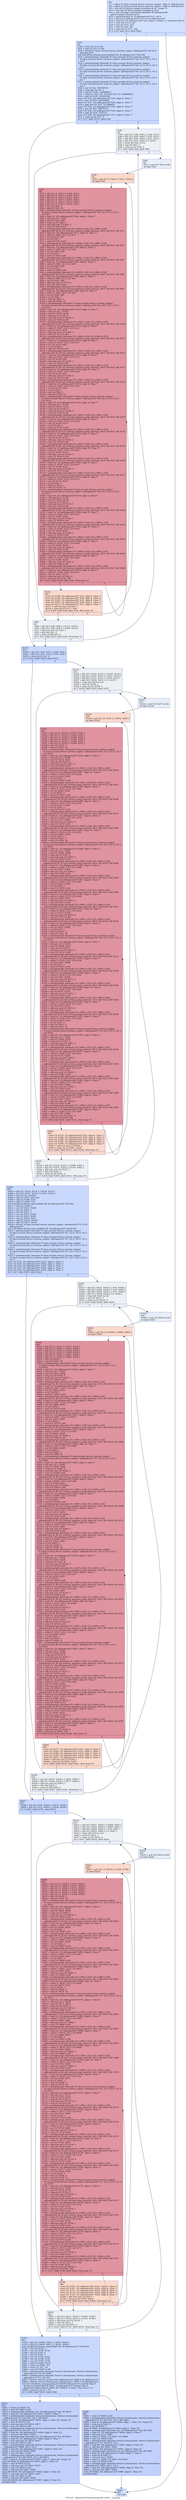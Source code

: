 digraph "CFG for '_Z6hybridP10chromosomeS0_iiPiS1_' function" {
	label="CFG for '_Z6hybridP10chromosomeS0_iiPiS1_' function";

	Node0x5619cc0 [shape=record,color="#3d50c3ff", style=filled, fillcolor="#9abbff70",label="{%6:\l  %7 = alloca %\"class.rocrand_device::xorwow_engine\", align 8, addrspace(5)\l  %8 = alloca %\"class.rocrand_device::xorwow_engine\", align 8, addrspace(5)\l  %9 = tail call i32 @llvm.amdgcn.workitem.id.x(), !range !4\l  %10 = tail call i32 @llvm.amdgcn.workgroup.id.x()\l  %11 = tail call align 4 dereferenceable(64) i8 addrspace(4)*\l... @llvm.amdgcn.dispatch.ptr()\l  %12 = getelementptr i8, i8 addrspace(4)* %11, i64 4\l  %13 = bitcast i8 addrspace(4)* %12 to i16 addrspace(4)*\l  %14 = load i16, i16 addrspace(4)* %13, align 4, !range !5, !invariant.load !6\l  %15 = zext i16 %14 to i32\l  %16 = mul i32 %10, %15\l  %17 = add i32 %16, %9\l  %18 = icmp slt i32 %17, 100\l  br i1 %18, label %19, label %863\l|{<s0>T|<s1>F}}"];
	Node0x5619cc0:s0 -> Node0x561b650;
	Node0x5619cc0:s1 -> Node0x561b6e0;
	Node0x561b650 [shape=record,color="#3d50c3ff", style=filled, fillcolor="#85a8fc70",label="{%19:\l19:                                               \l  %20 = sext i32 %2 to i64\l  %21 = sext i32 %17 to i64\l  %22 = bitcast %\"class.rocrand_device::xorwow_engine\" addrspace(5)* %8 to i8\l... addrspace(5)*\l  call void @llvm.lifetime.start.p5i8(i64 48, i8 addrspace(5)* %22) #4\l  %23 = getelementptr inbounds %\"class.rocrand_device::xorwow_engine\",\l... %\"class.rocrand_device::xorwow_engine\" addrspace(5)* %8, i32 0, i32 0, i32 5,\l... i32 0\l  %24 = getelementptr inbounds %\"class.rocrand_device::xorwow_engine\",\l... %\"class.rocrand_device::xorwow_engine\" addrspace(5)* %8, i32 0, i32 0, i32 5,\l... i32 1\l  %25 = getelementptr inbounds %\"class.rocrand_device::xorwow_engine\",\l... %\"class.rocrand_device::xorwow_engine\" addrspace(5)* %8, i32 0, i32 0, i32 5,\l... i32 2\l  %26 = getelementptr inbounds %\"class.rocrand_device::xorwow_engine\",\l... %\"class.rocrand_device::xorwow_engine\" addrspace(5)* %8, i32 0, i32 0, i32 5,\l... i32 3\l  %27 = getelementptr inbounds %\"class.rocrand_device::xorwow_engine\",\l... %\"class.rocrand_device::xorwow_engine\" addrspace(5)* %8, i32 0, i32 0, i32 5,\l... i32 4\l  %28 = xor i32 %2, 746559103\l  %29 = icmp sgt i32 %2, -1\l  %30 = mul i32 %28, 1228688033\l  %31 = select i1 %29, i32 -1973591729, i32 -100066652\l  %32 = add i32 %30, 123456789\l  store i32 %32, i32 addrspace(5)* %23, align 8, !tbaa !7\l  %33 = xor i32 %30, 362436069\l  store i32 %33, i32 addrspace(5)* %24, align 4, !tbaa !7\l  %34 = add nsw i32 %31, 521288629\l  store i32 %34, i32 addrspace(5)* %25, align 8, !tbaa !7\l  %35 = xor i32 %31, 88675123\l  store i32 %35, i32 addrspace(5)* %26, align 4, !tbaa !7\l  %36 = add i32 %30, 5783321\l  store i32 %36, i32 addrspace(5)* %27, align 8, !tbaa !7\l  %37 = icmp eq i32 %17, 0\l  br i1 %37, label %219, label %38\l|{<s0>T|<s1>F}}"];
	Node0x561b650:s0 -> Node0x5620c00;
	Node0x561b650:s1 -> Node0x5620c90;
	Node0x5620c90 [shape=record,color="#3d50c3ff", style=filled, fillcolor="#d6dce470",label="{%38:\l38:                                               \l  %39 = phi i32 [ %49, %48 ], [ %36, %19 ]\l  %40 = phi i32 [ %50, %48 ], [ %32, %19 ]\l  %41 = phi i64 [ %52, %48 ], [ %21, %19 ]\l  %42 = phi i32 [ %51, %48 ], [ 0, %19 ]\l  %43 = trunc i64 %41 to i32\l  %44 = and i32 %43, 3\l  %45 = icmp eq i32 %44, 0\l  br i1 %45, label %48, label %46\l|{<s0>T|<s1>F}}"];
	Node0x5620c90:s0 -> Node0x5620dd0;
	Node0x5620c90:s1 -> Node0x5621400;
	Node0x5621400 [shape=record,color="#3d50c3ff", style=filled, fillcolor="#cbd8ee70",label="{%46:\l46:                                               \l  %47 = zext i32 %42 to i64\l  br label %54\l}"];
	Node0x5621400 -> Node0x56215b0;
	Node0x5620dd0 [shape=record,color="#3d50c3ff", style=filled, fillcolor="#d6dce470",label="{%48:\l48:                                               \l  %49 = phi i32 [ %39, %38 ], [ %213, %216 ]\l  %50 = phi i32 [ %40, %38 ], [ %189, %216 ]\l  %51 = add nuw nsw i32 %42, 1\l  %52 = lshr i64 %41, 2\l  %53 = icmp ult i64 %41, 4\l  br i1 %53, label %219, label %38, !llvm.loop !11\l|{<s0>T|<s1>F}}"];
	Node0x5620dd0:s0 -> Node0x5620c00;
	Node0x5620dd0:s1 -> Node0x5620c90;
	Node0x56215b0 [shape=record,color="#3d50c3ff", style=filled, fillcolor="#f7a88970",label="{%54:\l54:                                               \l  %55 = phi i32 [ 0, %46 ], [ %217, %216 ]\l  br label %56\l}"];
	Node0x56215b0 -> Node0x5621c20;
	Node0x5621c20 [shape=record,color="#b70d28ff", style=filled, fillcolor="#b70d2870",label="{%56:\l56:                                               \l  %57 = phi i32 [ 0, %54 ], [ %189, %56 ]\l  %58 = phi i32 [ 0, %54 ], [ %195, %56 ]\l  %59 = phi i32 [ 0, %54 ], [ %201, %56 ]\l  %60 = phi i32 [ 0, %54 ], [ %207, %56 ]\l  %61 = phi i32 [ 0, %54 ], [ %213, %56 ]\l  %62 = phi i32 [ 0, %54 ], [ %214, %56 ]\l  %63 = lshr i32 %62, 5\l  %64 = and i32 %62, 28\l  %65 = getelementptr inbounds %\"class.rocrand_device::xorwow_engine\",\l... %\"class.rocrand_device::xorwow_engine\" addrspace(5)* %8, i32 0, i32 0, i32 5,\l... i32 %63\l  %66 = load i32, i32 addrspace(5)* %65, align 4, !tbaa !7\l  %67 = shl nuw i32 1, %64\l  %68 = and i32 %67, %66\l  %69 = icmp eq i32 %68, 0\l  %70 = mul nuw nsw i32 %62, 5\l  %71 = zext i32 %70 to i64\l  %72 = getelementptr inbounds [32 x [800 x i32]], [32 x [800 x i32]]\l... addrspace(4)* @_ZL31d_xorwow_sequence_jump_matrices, i64 0, i64 %47, i64 %71\l  %73 = load i32, i32 addrspace(4)* %72, align 16, !tbaa !7\l  %74 = select i1 %69, i32 0, i32 %73\l  %75 = xor i32 %74, %57\l  %76 = or i32 %70, 1\l  %77 = zext i32 %76 to i64\l  %78 = getelementptr inbounds [32 x [800 x i32]], [32 x [800 x i32]]\l... addrspace(4)* @_ZL31d_xorwow_sequence_jump_matrices, i64 0, i64 %47, i64 %77\l  %79 = load i32, i32 addrspace(4)* %78, align 4, !tbaa !7\l  %80 = select i1 %69, i32 0, i32 %79\l  %81 = xor i32 %80, %58\l  %82 = or i32 %70, 2\l  %83 = zext i32 %82 to i64\l  %84 = getelementptr inbounds [32 x [800 x i32]], [32 x [800 x i32]]\l... addrspace(4)* @_ZL31d_xorwow_sequence_jump_matrices, i64 0, i64 %47, i64 %83\l  %85 = load i32, i32 addrspace(4)* %84, align 8, !tbaa !7\l  %86 = select i1 %69, i32 0, i32 %85\l  %87 = xor i32 %86, %59\l  %88 = or i32 %70, 3\l  %89 = zext i32 %88 to i64\l  %90 = getelementptr inbounds [32 x [800 x i32]], [32 x [800 x i32]]\l... addrspace(4)* @_ZL31d_xorwow_sequence_jump_matrices, i64 0, i64 %47, i64 %89\l  %91 = load i32, i32 addrspace(4)* %90, align 4, !tbaa !7\l  %92 = select i1 %69, i32 0, i32 %91\l  %93 = xor i32 %92, %60\l  %94 = add nuw nsw i32 %70, 4\l  %95 = zext i32 %94 to i64\l  %96 = getelementptr inbounds [32 x [800 x i32]], [32 x [800 x i32]]\l... addrspace(4)* @_ZL31d_xorwow_sequence_jump_matrices, i64 0, i64 %47, i64 %95\l  %97 = load i32, i32 addrspace(4)* %96, align 16, !tbaa !7\l  %98 = select i1 %69, i32 0, i32 %97\l  %99 = xor i32 %98, %61\l  %100 = or i32 %62, 1\l  %101 = lshr i32 %62, 5\l  %102 = and i32 %100, 29\l  %103 = getelementptr inbounds %\"class.rocrand_device::xorwow_engine\",\l... %\"class.rocrand_device::xorwow_engine\" addrspace(5)* %8, i32 0, i32 0, i32 5,\l... i32 %101\l  %104 = load i32, i32 addrspace(5)* %103, align 4, !tbaa !7\l  %105 = shl nuw i32 1, %102\l  %106 = and i32 %105, %104\l  %107 = icmp eq i32 %106, 0\l  %108 = mul nuw nsw i32 %100, 5\l  %109 = zext i32 %108 to i64\l  %110 = getelementptr inbounds [32 x [800 x i32]], [32 x [800 x i32]]\l... addrspace(4)* @_ZL31d_xorwow_sequence_jump_matrices, i64 0, i64 %47, i64 %109\l  %111 = load i32, i32 addrspace(4)* %110, align 4, !tbaa !7\l  %112 = select i1 %107, i32 0, i32 %111\l  %113 = xor i32 %112, %75\l  %114 = add nuw nsw i32 %108, 1\l  %115 = zext i32 %114 to i64\l  %116 = getelementptr inbounds [32 x [800 x i32]], [32 x [800 x i32]]\l... addrspace(4)* @_ZL31d_xorwow_sequence_jump_matrices, i64 0, i64 %47, i64 %115\l  %117 = load i32, i32 addrspace(4)* %116, align 8, !tbaa !7\l  %118 = select i1 %107, i32 0, i32 %117\l  %119 = xor i32 %118, %81\l  %120 = or i32 %108, 2\l  %121 = zext i32 %120 to i64\l  %122 = getelementptr inbounds [32 x [800 x i32]], [32 x [800 x i32]]\l... addrspace(4)* @_ZL31d_xorwow_sequence_jump_matrices, i64 0, i64 %47, i64 %121\l  %123 = load i32, i32 addrspace(4)* %122, align 4, !tbaa !7\l  %124 = select i1 %107, i32 0, i32 %123\l  %125 = xor i32 %124, %87\l  %126 = add nuw nsw i32 %108, 3\l  %127 = zext i32 %126 to i64\l  %128 = getelementptr inbounds [32 x [800 x i32]], [32 x [800 x i32]]\l... addrspace(4)* @_ZL31d_xorwow_sequence_jump_matrices, i64 0, i64 %47, i64 %127\l  %129 = load i32, i32 addrspace(4)* %128, align 16, !tbaa !7\l  %130 = select i1 %107, i32 0, i32 %129\l  %131 = xor i32 %130, %93\l  %132 = add nuw nsw i32 %108, 4\l  %133 = zext i32 %132 to i64\l  %134 = getelementptr inbounds [32 x [800 x i32]], [32 x [800 x i32]]\l... addrspace(4)* @_ZL31d_xorwow_sequence_jump_matrices, i64 0, i64 %47, i64 %133\l  %135 = load i32, i32 addrspace(4)* %134, align 4, !tbaa !7\l  %136 = select i1 %107, i32 0, i32 %135\l  %137 = xor i32 %136, %99\l  %138 = or i32 %62, 2\l  %139 = lshr i32 %62, 5\l  %140 = and i32 %138, 30\l  %141 = getelementptr inbounds %\"class.rocrand_device::xorwow_engine\",\l... %\"class.rocrand_device::xorwow_engine\" addrspace(5)* %8, i32 0, i32 0, i32 5,\l... i32 %139\l  %142 = load i32, i32 addrspace(5)* %141, align 4, !tbaa !7\l  %143 = shl nuw i32 1, %140\l  %144 = and i32 %143, %142\l  %145 = icmp eq i32 %144, 0\l  %146 = mul nuw nsw i32 %138, 5\l  %147 = zext i32 %146 to i64\l  %148 = getelementptr inbounds [32 x [800 x i32]], [32 x [800 x i32]]\l... addrspace(4)* @_ZL31d_xorwow_sequence_jump_matrices, i64 0, i64 %47, i64 %147\l  %149 = load i32, i32 addrspace(4)* %148, align 8, !tbaa !7\l  %150 = select i1 %145, i32 0, i32 %149\l  %151 = xor i32 %150, %113\l  %152 = or i32 %146, 1\l  %153 = zext i32 %152 to i64\l  %154 = getelementptr inbounds [32 x [800 x i32]], [32 x [800 x i32]]\l... addrspace(4)* @_ZL31d_xorwow_sequence_jump_matrices, i64 0, i64 %47, i64 %153\l  %155 = load i32, i32 addrspace(4)* %154, align 4, !tbaa !7\l  %156 = select i1 %145, i32 0, i32 %155\l  %157 = xor i32 %156, %119\l  %158 = add nuw nsw i32 %146, 2\l  %159 = zext i32 %158 to i64\l  %160 = getelementptr inbounds [32 x [800 x i32]], [32 x [800 x i32]]\l... addrspace(4)* @_ZL31d_xorwow_sequence_jump_matrices, i64 0, i64 %47, i64 %159\l  %161 = load i32, i32 addrspace(4)* %160, align 16, !tbaa !7\l  %162 = select i1 %145, i32 0, i32 %161\l  %163 = xor i32 %162, %125\l  %164 = add nuw nsw i32 %146, 3\l  %165 = zext i32 %164 to i64\l  %166 = getelementptr inbounds [32 x [800 x i32]], [32 x [800 x i32]]\l... addrspace(4)* @_ZL31d_xorwow_sequence_jump_matrices, i64 0, i64 %47, i64 %165\l  %167 = load i32, i32 addrspace(4)* %166, align 4, !tbaa !7\l  %168 = select i1 %145, i32 0, i32 %167\l  %169 = xor i32 %168, %131\l  %170 = add nuw nsw i32 %146, 4\l  %171 = zext i32 %170 to i64\l  %172 = getelementptr inbounds [32 x [800 x i32]], [32 x [800 x i32]]\l... addrspace(4)* @_ZL31d_xorwow_sequence_jump_matrices, i64 0, i64 %47, i64 %171\l  %173 = load i32, i32 addrspace(4)* %172, align 8, !tbaa !7\l  %174 = select i1 %145, i32 0, i32 %173\l  %175 = xor i32 %174, %137\l  %176 = or i32 %62, 3\l  %177 = lshr i32 %62, 5\l  %178 = and i32 %176, 31\l  %179 = getelementptr inbounds %\"class.rocrand_device::xorwow_engine\",\l... %\"class.rocrand_device::xorwow_engine\" addrspace(5)* %8, i32 0, i32 0, i32 5,\l... i32 %177\l  %180 = load i32, i32 addrspace(5)* %179, align 4, !tbaa !7\l  %181 = shl nuw i32 1, %178\l  %182 = and i32 %181, %180\l  %183 = icmp eq i32 %182, 0\l  %184 = mul nuw nsw i32 %176, 5\l  %185 = zext i32 %184 to i64\l  %186 = getelementptr inbounds [32 x [800 x i32]], [32 x [800 x i32]]\l... addrspace(4)* @_ZL31d_xorwow_sequence_jump_matrices, i64 0, i64 %47, i64 %185\l  %187 = load i32, i32 addrspace(4)* %186, align 4, !tbaa !7\l  %188 = select i1 %183, i32 0, i32 %187\l  %189 = xor i32 %188, %151\l  %190 = add nuw nsw i32 %184, 1\l  %191 = zext i32 %190 to i64\l  %192 = getelementptr inbounds [32 x [800 x i32]], [32 x [800 x i32]]\l... addrspace(4)* @_ZL31d_xorwow_sequence_jump_matrices, i64 0, i64 %47, i64 %191\l  %193 = load i32, i32 addrspace(4)* %192, align 16, !tbaa !7\l  %194 = select i1 %183, i32 0, i32 %193\l  %195 = xor i32 %194, %157\l  %196 = add nuw nsw i32 %184, 2\l  %197 = zext i32 %196 to i64\l  %198 = getelementptr inbounds [32 x [800 x i32]], [32 x [800 x i32]]\l... addrspace(4)* @_ZL31d_xorwow_sequence_jump_matrices, i64 0, i64 %47, i64 %197\l  %199 = load i32, i32 addrspace(4)* %198, align 4, !tbaa !7\l  %200 = select i1 %183, i32 0, i32 %199\l  %201 = xor i32 %200, %163\l  %202 = add nuw nsw i32 %184, 3\l  %203 = zext i32 %202 to i64\l  %204 = getelementptr inbounds [32 x [800 x i32]], [32 x [800 x i32]]\l... addrspace(4)* @_ZL31d_xorwow_sequence_jump_matrices, i64 0, i64 %47, i64 %203\l  %205 = load i32, i32 addrspace(4)* %204, align 8, !tbaa !7\l  %206 = select i1 %183, i32 0, i32 %205\l  %207 = xor i32 %206, %169\l  %208 = add nuw nsw i32 %184, 4\l  %209 = zext i32 %208 to i64\l  %210 = getelementptr inbounds [32 x [800 x i32]], [32 x [800 x i32]]\l... addrspace(4)* @_ZL31d_xorwow_sequence_jump_matrices, i64 0, i64 %47, i64 %209\l  %211 = load i32, i32 addrspace(4)* %210, align 4, !tbaa !7\l  %212 = select i1 %183, i32 0, i32 %211\l  %213 = xor i32 %212, %175\l  %214 = add nuw nsw i32 %62, 4\l  %215 = icmp eq i32 %214, 160\l  br i1 %215, label %216, label %56, !llvm.loop !13\l|{<s0>T|<s1>F}}"];
	Node0x5621c20:s0 -> Node0x56216a0;
	Node0x5621c20:s1 -> Node0x5621c20;
	Node0x56216a0 [shape=record,color="#3d50c3ff", style=filled, fillcolor="#f7a88970",label="{%216:\l216:                                              \l  store i32 %189, i32 addrspace(5)* %23, align 8, !tbaa !7\l  store i32 %195, i32 addrspace(5)* %24, align 4, !tbaa !7\l  store i32 %201, i32 addrspace(5)* %25, align 8, !tbaa !7\l  store i32 %207, i32 addrspace(5)* %26, align 4, !tbaa !7\l  store i32 %213, i32 addrspace(5)* %27, align 8, !tbaa !7\l  %217 = add nuw nsw i32 %55, 1\l  %218 = icmp eq i32 %217, %44\l  br i1 %218, label %48, label %54, !llvm.loop !14\l|{<s0>T|<s1>F}}"];
	Node0x56216a0:s0 -> Node0x5620dd0;
	Node0x56216a0:s1 -> Node0x56215b0;
	Node0x5620c00 [shape=record,color="#3d50c3ff", style=filled, fillcolor="#85a8fc70",label="{%219:\l219:                                              \l  %220 = phi i32 [ %36, %19 ], [ %49, %48 ]\l  %221 = phi i32 [ %32, %19 ], [ %50, %48 ]\l  %222 = icmp eq i32 %2, 0\l  br i1 %222, label %404, label %223\l|{<s0>T|<s1>F}}"];
	Node0x5620c00:s0 -> Node0x5628d00;
	Node0x5620c00:s1 -> Node0x5628d50;
	Node0x5628d50 [shape=record,color="#3d50c3ff", style=filled, fillcolor="#d6dce470",label="{%223:\l223:                                              \l  %224 = phi i32 [ %234, %233 ], [ %220, %219 ]\l  %225 = phi i32 [ %235, %233 ], [ %221, %219 ]\l  %226 = phi i64 [ %237, %233 ], [ %20, %219 ]\l  %227 = phi i32 [ %236, %233 ], [ 0, %219 ]\l  %228 = trunc i64 %226 to i32\l  %229 = and i32 %228, 3\l  %230 = icmp eq i32 %229, 0\l  br i1 %230, label %233, label %231\l|{<s0>T|<s1>F}}"];
	Node0x5628d50:s0 -> Node0x5628e50;
	Node0x5628d50:s1 -> Node0x56293b0;
	Node0x56293b0 [shape=record,color="#3d50c3ff", style=filled, fillcolor="#cbd8ee70",label="{%231:\l231:                                              \l  %232 = zext i32 %227 to i64\l  br label %239\l}"];
	Node0x56293b0 -> Node0x5629560;
	Node0x5628e50 [shape=record,color="#3d50c3ff", style=filled, fillcolor="#d6dce470",label="{%233:\l233:                                              \l  %234 = phi i32 [ %224, %223 ], [ %398, %401 ]\l  %235 = phi i32 [ %225, %223 ], [ %374, %401 ]\l  %236 = add nuw nsw i32 %227, 1\l  %237 = lshr i64 %226, 2\l  %238 = icmp ult i64 %226, 4\l  br i1 %238, label %404, label %223, !llvm.loop !11\l|{<s0>T|<s1>F}}"];
	Node0x5628e50:s0 -> Node0x5628d00;
	Node0x5628e50:s1 -> Node0x5628d50;
	Node0x5629560 [shape=record,color="#3d50c3ff", style=filled, fillcolor="#f7a88970",label="{%239:\l239:                                              \l  %240 = phi i32 [ 0, %231 ], [ %402, %401 ]\l  br label %241\l}"];
	Node0x5629560 -> Node0x562a130;
	Node0x562a130 [shape=record,color="#b70d28ff", style=filled, fillcolor="#b70d2870",label="{%241:\l241:                                              \l  %242 = phi i32 [ 0, %239 ], [ %374, %241 ]\l  %243 = phi i32 [ 0, %239 ], [ %380, %241 ]\l  %244 = phi i32 [ 0, %239 ], [ %386, %241 ]\l  %245 = phi i32 [ 0, %239 ], [ %392, %241 ]\l  %246 = phi i32 [ 0, %239 ], [ %398, %241 ]\l  %247 = phi i32 [ 0, %239 ], [ %399, %241 ]\l  %248 = lshr i32 %247, 5\l  %249 = and i32 %247, 28\l  %250 = getelementptr inbounds %\"class.rocrand_device::xorwow_engine\",\l... %\"class.rocrand_device::xorwow_engine\" addrspace(5)* %8, i32 0, i32 0, i32 5,\l... i32 %248\l  %251 = load i32, i32 addrspace(5)* %250, align 4, !tbaa !7\l  %252 = shl nuw i32 1, %249\l  %253 = and i32 %252, %251\l  %254 = icmp eq i32 %253, 0\l  %255 = mul nuw nsw i32 %247, 5\l  %256 = zext i32 %255 to i64\l  %257 = getelementptr inbounds [32 x [800 x i32]], [32 x [800 x i32]]\l... addrspace(4)* @_ZL22d_xorwow_jump_matrices, i64 0, i64 %232, i64 %256\l  %258 = load i32, i32 addrspace(4)* %257, align 16, !tbaa !7\l  %259 = select i1 %254, i32 0, i32 %258\l  %260 = xor i32 %259, %242\l  %261 = or i32 %255, 1\l  %262 = zext i32 %261 to i64\l  %263 = getelementptr inbounds [32 x [800 x i32]], [32 x [800 x i32]]\l... addrspace(4)* @_ZL22d_xorwow_jump_matrices, i64 0, i64 %232, i64 %262\l  %264 = load i32, i32 addrspace(4)* %263, align 4, !tbaa !7\l  %265 = select i1 %254, i32 0, i32 %264\l  %266 = xor i32 %265, %243\l  %267 = or i32 %255, 2\l  %268 = zext i32 %267 to i64\l  %269 = getelementptr inbounds [32 x [800 x i32]], [32 x [800 x i32]]\l... addrspace(4)* @_ZL22d_xorwow_jump_matrices, i64 0, i64 %232, i64 %268\l  %270 = load i32, i32 addrspace(4)* %269, align 8, !tbaa !7\l  %271 = select i1 %254, i32 0, i32 %270\l  %272 = xor i32 %271, %244\l  %273 = or i32 %255, 3\l  %274 = zext i32 %273 to i64\l  %275 = getelementptr inbounds [32 x [800 x i32]], [32 x [800 x i32]]\l... addrspace(4)* @_ZL22d_xorwow_jump_matrices, i64 0, i64 %232, i64 %274\l  %276 = load i32, i32 addrspace(4)* %275, align 4, !tbaa !7\l  %277 = select i1 %254, i32 0, i32 %276\l  %278 = xor i32 %277, %245\l  %279 = add nuw nsw i32 %255, 4\l  %280 = zext i32 %279 to i64\l  %281 = getelementptr inbounds [32 x [800 x i32]], [32 x [800 x i32]]\l... addrspace(4)* @_ZL22d_xorwow_jump_matrices, i64 0, i64 %232, i64 %280\l  %282 = load i32, i32 addrspace(4)* %281, align 16, !tbaa !7\l  %283 = select i1 %254, i32 0, i32 %282\l  %284 = xor i32 %283, %246\l  %285 = or i32 %247, 1\l  %286 = lshr i32 %247, 5\l  %287 = and i32 %285, 29\l  %288 = getelementptr inbounds %\"class.rocrand_device::xorwow_engine\",\l... %\"class.rocrand_device::xorwow_engine\" addrspace(5)* %8, i32 0, i32 0, i32 5,\l... i32 %286\l  %289 = load i32, i32 addrspace(5)* %288, align 4, !tbaa !7\l  %290 = shl nuw i32 1, %287\l  %291 = and i32 %290, %289\l  %292 = icmp eq i32 %291, 0\l  %293 = mul nuw nsw i32 %285, 5\l  %294 = zext i32 %293 to i64\l  %295 = getelementptr inbounds [32 x [800 x i32]], [32 x [800 x i32]]\l... addrspace(4)* @_ZL22d_xorwow_jump_matrices, i64 0, i64 %232, i64 %294\l  %296 = load i32, i32 addrspace(4)* %295, align 4, !tbaa !7\l  %297 = select i1 %292, i32 0, i32 %296\l  %298 = xor i32 %297, %260\l  %299 = add nuw nsw i32 %293, 1\l  %300 = zext i32 %299 to i64\l  %301 = getelementptr inbounds [32 x [800 x i32]], [32 x [800 x i32]]\l... addrspace(4)* @_ZL22d_xorwow_jump_matrices, i64 0, i64 %232, i64 %300\l  %302 = load i32, i32 addrspace(4)* %301, align 8, !tbaa !7\l  %303 = select i1 %292, i32 0, i32 %302\l  %304 = xor i32 %303, %266\l  %305 = or i32 %293, 2\l  %306 = zext i32 %305 to i64\l  %307 = getelementptr inbounds [32 x [800 x i32]], [32 x [800 x i32]]\l... addrspace(4)* @_ZL22d_xorwow_jump_matrices, i64 0, i64 %232, i64 %306\l  %308 = load i32, i32 addrspace(4)* %307, align 4, !tbaa !7\l  %309 = select i1 %292, i32 0, i32 %308\l  %310 = xor i32 %309, %272\l  %311 = add nuw nsw i32 %293, 3\l  %312 = zext i32 %311 to i64\l  %313 = getelementptr inbounds [32 x [800 x i32]], [32 x [800 x i32]]\l... addrspace(4)* @_ZL22d_xorwow_jump_matrices, i64 0, i64 %232, i64 %312\l  %314 = load i32, i32 addrspace(4)* %313, align 16, !tbaa !7\l  %315 = select i1 %292, i32 0, i32 %314\l  %316 = xor i32 %315, %278\l  %317 = add nuw nsw i32 %293, 4\l  %318 = zext i32 %317 to i64\l  %319 = getelementptr inbounds [32 x [800 x i32]], [32 x [800 x i32]]\l... addrspace(4)* @_ZL22d_xorwow_jump_matrices, i64 0, i64 %232, i64 %318\l  %320 = load i32, i32 addrspace(4)* %319, align 4, !tbaa !7\l  %321 = select i1 %292, i32 0, i32 %320\l  %322 = xor i32 %321, %284\l  %323 = or i32 %247, 2\l  %324 = lshr i32 %247, 5\l  %325 = and i32 %323, 30\l  %326 = getelementptr inbounds %\"class.rocrand_device::xorwow_engine\",\l... %\"class.rocrand_device::xorwow_engine\" addrspace(5)* %8, i32 0, i32 0, i32 5,\l... i32 %324\l  %327 = load i32, i32 addrspace(5)* %326, align 4, !tbaa !7\l  %328 = shl nuw i32 1, %325\l  %329 = and i32 %328, %327\l  %330 = icmp eq i32 %329, 0\l  %331 = mul nuw nsw i32 %323, 5\l  %332 = zext i32 %331 to i64\l  %333 = getelementptr inbounds [32 x [800 x i32]], [32 x [800 x i32]]\l... addrspace(4)* @_ZL22d_xorwow_jump_matrices, i64 0, i64 %232, i64 %332\l  %334 = load i32, i32 addrspace(4)* %333, align 8, !tbaa !7\l  %335 = select i1 %330, i32 0, i32 %334\l  %336 = xor i32 %335, %298\l  %337 = or i32 %331, 1\l  %338 = zext i32 %337 to i64\l  %339 = getelementptr inbounds [32 x [800 x i32]], [32 x [800 x i32]]\l... addrspace(4)* @_ZL22d_xorwow_jump_matrices, i64 0, i64 %232, i64 %338\l  %340 = load i32, i32 addrspace(4)* %339, align 4, !tbaa !7\l  %341 = select i1 %330, i32 0, i32 %340\l  %342 = xor i32 %341, %304\l  %343 = add nuw nsw i32 %331, 2\l  %344 = zext i32 %343 to i64\l  %345 = getelementptr inbounds [32 x [800 x i32]], [32 x [800 x i32]]\l... addrspace(4)* @_ZL22d_xorwow_jump_matrices, i64 0, i64 %232, i64 %344\l  %346 = load i32, i32 addrspace(4)* %345, align 16, !tbaa !7\l  %347 = select i1 %330, i32 0, i32 %346\l  %348 = xor i32 %347, %310\l  %349 = add nuw nsw i32 %331, 3\l  %350 = zext i32 %349 to i64\l  %351 = getelementptr inbounds [32 x [800 x i32]], [32 x [800 x i32]]\l... addrspace(4)* @_ZL22d_xorwow_jump_matrices, i64 0, i64 %232, i64 %350\l  %352 = load i32, i32 addrspace(4)* %351, align 4, !tbaa !7\l  %353 = select i1 %330, i32 0, i32 %352\l  %354 = xor i32 %353, %316\l  %355 = add nuw nsw i32 %331, 4\l  %356 = zext i32 %355 to i64\l  %357 = getelementptr inbounds [32 x [800 x i32]], [32 x [800 x i32]]\l... addrspace(4)* @_ZL22d_xorwow_jump_matrices, i64 0, i64 %232, i64 %356\l  %358 = load i32, i32 addrspace(4)* %357, align 8, !tbaa !7\l  %359 = select i1 %330, i32 0, i32 %358\l  %360 = xor i32 %359, %322\l  %361 = or i32 %247, 3\l  %362 = lshr i32 %247, 5\l  %363 = and i32 %361, 31\l  %364 = getelementptr inbounds %\"class.rocrand_device::xorwow_engine\",\l... %\"class.rocrand_device::xorwow_engine\" addrspace(5)* %8, i32 0, i32 0, i32 5,\l... i32 %362\l  %365 = load i32, i32 addrspace(5)* %364, align 4, !tbaa !7\l  %366 = shl nuw i32 1, %363\l  %367 = and i32 %366, %365\l  %368 = icmp eq i32 %367, 0\l  %369 = mul nuw nsw i32 %361, 5\l  %370 = zext i32 %369 to i64\l  %371 = getelementptr inbounds [32 x [800 x i32]], [32 x [800 x i32]]\l... addrspace(4)* @_ZL22d_xorwow_jump_matrices, i64 0, i64 %232, i64 %370\l  %372 = load i32, i32 addrspace(4)* %371, align 4, !tbaa !7\l  %373 = select i1 %368, i32 0, i32 %372\l  %374 = xor i32 %373, %336\l  %375 = add nuw nsw i32 %369, 1\l  %376 = zext i32 %375 to i64\l  %377 = getelementptr inbounds [32 x [800 x i32]], [32 x [800 x i32]]\l... addrspace(4)* @_ZL22d_xorwow_jump_matrices, i64 0, i64 %232, i64 %376\l  %378 = load i32, i32 addrspace(4)* %377, align 16, !tbaa !7\l  %379 = select i1 %368, i32 0, i32 %378\l  %380 = xor i32 %379, %342\l  %381 = add nuw nsw i32 %369, 2\l  %382 = zext i32 %381 to i64\l  %383 = getelementptr inbounds [32 x [800 x i32]], [32 x [800 x i32]]\l... addrspace(4)* @_ZL22d_xorwow_jump_matrices, i64 0, i64 %232, i64 %382\l  %384 = load i32, i32 addrspace(4)* %383, align 4, !tbaa !7\l  %385 = select i1 %368, i32 0, i32 %384\l  %386 = xor i32 %385, %348\l  %387 = add nuw nsw i32 %369, 3\l  %388 = zext i32 %387 to i64\l  %389 = getelementptr inbounds [32 x [800 x i32]], [32 x [800 x i32]]\l... addrspace(4)* @_ZL22d_xorwow_jump_matrices, i64 0, i64 %232, i64 %388\l  %390 = load i32, i32 addrspace(4)* %389, align 8, !tbaa !7\l  %391 = select i1 %368, i32 0, i32 %390\l  %392 = xor i32 %391, %354\l  %393 = add nuw nsw i32 %369, 4\l  %394 = zext i32 %393 to i64\l  %395 = getelementptr inbounds [32 x [800 x i32]], [32 x [800 x i32]]\l... addrspace(4)* @_ZL22d_xorwow_jump_matrices, i64 0, i64 %232, i64 %394\l  %396 = load i32, i32 addrspace(4)* %395, align 4, !tbaa !7\l  %397 = select i1 %368, i32 0, i32 %396\l  %398 = xor i32 %397, %360\l  %399 = add nuw nsw i32 %247, 4\l  %400 = icmp eq i32 %399, 160\l  br i1 %400, label %401, label %241, !llvm.loop !13\l|{<s0>T|<s1>F}}"];
	Node0x562a130:s0 -> Node0x5629620;
	Node0x562a130:s1 -> Node0x562a130;
	Node0x5629620 [shape=record,color="#3d50c3ff", style=filled, fillcolor="#f7a88970",label="{%401:\l401:                                              \l  store i32 %374, i32 addrspace(5)* %23, align 8, !tbaa !7\l  store i32 %380, i32 addrspace(5)* %24, align 4, !tbaa !7\l  store i32 %386, i32 addrspace(5)* %25, align 8, !tbaa !7\l  store i32 %392, i32 addrspace(5)* %26, align 4, !tbaa !7\l  store i32 %398, i32 addrspace(5)* %27, align 8, !tbaa !7\l  %402 = add nuw nsw i32 %240, 1\l  %403 = icmp eq i32 %402, %229\l  br i1 %403, label %233, label %239, !llvm.loop !14\l|{<s0>T|<s1>F}}"];
	Node0x5629620:s0 -> Node0x5628e50;
	Node0x5629620:s1 -> Node0x5629560;
	Node0x5628d00 [shape=record,color="#3d50c3ff", style=filled, fillcolor="#85a8fc70",label="{%404:\l404:                                              \l  %405 = phi i32 [ %220, %219 ], [ %234, %233 ]\l  %406 = phi i32 [ %221, %219 ], [ %235, %233 ]\l  %407 = mul i32 %2, 362437\l  %408 = add i32 %407, 6615241\l  %409 = add i32 %408, %30\l  %410 = add i32 %409, %31\l  call void @llvm.lifetime.end.p5i8(i64 48, i8 addrspace(5)* %22) #4\l  %411 = lshr i32 %406, 2\l  %412 = xor i32 %411, %406\l  %413 = shl i32 %405, 4\l  %414 = shl i32 %412, 1\l  %415 = xor i32 %413, %414\l  %416 = xor i32 %415, %405\l  %417 = xor i32 %416, %412\l  %418 = add i32 %410, 362437\l  %419 = add i32 %417, %418\l  %420 = bitcast %\"class.rocrand_device::xorwow_engine\" addrspace(5)* %7 to i8\l... addrspace(5)*\l  call void @llvm.lifetime.start.p5i8(i64 48, i8 addrspace(5)* %420) #4\l  %421 = getelementptr inbounds %\"class.rocrand_device::xorwow_engine\",\l... %\"class.rocrand_device::xorwow_engine\" addrspace(5)* %7, i32 0, i32 0, i32 5,\l... i32 0\l  %422 = getelementptr inbounds %\"class.rocrand_device::xorwow_engine\",\l... %\"class.rocrand_device::xorwow_engine\" addrspace(5)* %7, i32 0, i32 0, i32 5,\l... i32 1\l  %423 = getelementptr inbounds %\"class.rocrand_device::xorwow_engine\",\l... %\"class.rocrand_device::xorwow_engine\" addrspace(5)* %7, i32 0, i32 0, i32 5,\l... i32 2\l  %424 = getelementptr inbounds %\"class.rocrand_device::xorwow_engine\",\l... %\"class.rocrand_device::xorwow_engine\" addrspace(5)* %7, i32 0, i32 0, i32 5,\l... i32 3\l  %425 = getelementptr inbounds %\"class.rocrand_device::xorwow_engine\",\l... %\"class.rocrand_device::xorwow_engine\" addrspace(5)* %7, i32 0, i32 0, i32 5,\l... i32 4\l  store i32 %32, i32 addrspace(5)* %421, align 8, !tbaa !7\l  store i32 %33, i32 addrspace(5)* %422, align 4, !tbaa !7\l  store i32 %34, i32 addrspace(5)* %423, align 8, !tbaa !7\l  store i32 %35, i32 addrspace(5)* %424, align 4, !tbaa !7\l  store i32 %36, i32 addrspace(5)* %425, align 8, !tbaa !7\l  br i1 %37, label %607, label %426\l|{<s0>T|<s1>F}}"];
	Node0x5628d00:s0 -> Node0x5634320;
	Node0x5628d00:s1 -> Node0x5634370;
	Node0x5634370 [shape=record,color="#3d50c3ff", style=filled, fillcolor="#d6dce470",label="{%426:\l426:                                              \l  %427 = phi i32 [ %437, %436 ], [ %36, %404 ]\l  %428 = phi i32 [ %438, %436 ], [ %32, %404 ]\l  %429 = phi i64 [ %440, %436 ], [ %21, %404 ]\l  %430 = phi i32 [ %439, %436 ], [ 0, %404 ]\l  %431 = trunc i64 %429 to i32\l  %432 = and i32 %431, 3\l  %433 = icmp eq i32 %432, 0\l  br i1 %433, label %436, label %434\l|{<s0>T|<s1>F}}"];
	Node0x5634370:s0 -> Node0x5634470;
	Node0x5634370:s1 -> Node0x5634910;
	Node0x5634910 [shape=record,color="#3d50c3ff", style=filled, fillcolor="#cbd8ee70",label="{%434:\l434:                                              \l  %435 = zext i32 %430 to i64\l  br label %442\l}"];
	Node0x5634910 -> Node0x5634a80;
	Node0x5634470 [shape=record,color="#3d50c3ff", style=filled, fillcolor="#d6dce470",label="{%436:\l436:                                              \l  %437 = phi i32 [ %427, %426 ], [ %601, %604 ]\l  %438 = phi i32 [ %428, %426 ], [ %577, %604 ]\l  %439 = add nuw nsw i32 %430, 1\l  %440 = lshr i64 %429, 2\l  %441 = icmp ult i64 %429, 4\l  br i1 %441, label %607, label %426, !llvm.loop !11\l|{<s0>T|<s1>F}}"];
	Node0x5634470:s0 -> Node0x5634320;
	Node0x5634470:s1 -> Node0x5634370;
	Node0x5634a80 [shape=record,color="#3d50c3ff", style=filled, fillcolor="#f7a88970",label="{%442:\l442:                                              \l  %443 = phi i32 [ 0, %434 ], [ %605, %604 ]\l  br label %444\l}"];
	Node0x5634a80 -> Node0x5635000;
	Node0x5635000 [shape=record,color="#b70d28ff", style=filled, fillcolor="#b70d2870",label="{%444:\l444:                                              \l  %445 = phi i32 [ 0, %442 ], [ %577, %444 ]\l  %446 = phi i32 [ 0, %442 ], [ %583, %444 ]\l  %447 = phi i32 [ 0, %442 ], [ %589, %444 ]\l  %448 = phi i32 [ 0, %442 ], [ %595, %444 ]\l  %449 = phi i32 [ 0, %442 ], [ %601, %444 ]\l  %450 = phi i32 [ 0, %442 ], [ %602, %444 ]\l  %451 = lshr i32 %450, 5\l  %452 = and i32 %450, 28\l  %453 = getelementptr inbounds %\"class.rocrand_device::xorwow_engine\",\l... %\"class.rocrand_device::xorwow_engine\" addrspace(5)* %7, i32 0, i32 0, i32 5,\l... i32 %451\l  %454 = load i32, i32 addrspace(5)* %453, align 4, !tbaa !7\l  %455 = shl nuw i32 1, %452\l  %456 = and i32 %455, %454\l  %457 = icmp eq i32 %456, 0\l  %458 = mul nuw nsw i32 %450, 5\l  %459 = zext i32 %458 to i64\l  %460 = getelementptr inbounds [32 x [800 x i32]], [32 x [800 x i32]]\l... addrspace(4)* @_ZL31d_xorwow_sequence_jump_matrices, i64 0, i64 %435, i64 %459\l  %461 = load i32, i32 addrspace(4)* %460, align 16, !tbaa !7\l  %462 = select i1 %457, i32 0, i32 %461\l  %463 = xor i32 %462, %445\l  %464 = or i32 %458, 1\l  %465 = zext i32 %464 to i64\l  %466 = getelementptr inbounds [32 x [800 x i32]], [32 x [800 x i32]]\l... addrspace(4)* @_ZL31d_xorwow_sequence_jump_matrices, i64 0, i64 %435, i64 %465\l  %467 = load i32, i32 addrspace(4)* %466, align 4, !tbaa !7\l  %468 = select i1 %457, i32 0, i32 %467\l  %469 = xor i32 %468, %446\l  %470 = or i32 %458, 2\l  %471 = zext i32 %470 to i64\l  %472 = getelementptr inbounds [32 x [800 x i32]], [32 x [800 x i32]]\l... addrspace(4)* @_ZL31d_xorwow_sequence_jump_matrices, i64 0, i64 %435, i64 %471\l  %473 = load i32, i32 addrspace(4)* %472, align 8, !tbaa !7\l  %474 = select i1 %457, i32 0, i32 %473\l  %475 = xor i32 %474, %447\l  %476 = or i32 %458, 3\l  %477 = zext i32 %476 to i64\l  %478 = getelementptr inbounds [32 x [800 x i32]], [32 x [800 x i32]]\l... addrspace(4)* @_ZL31d_xorwow_sequence_jump_matrices, i64 0, i64 %435, i64 %477\l  %479 = load i32, i32 addrspace(4)* %478, align 4, !tbaa !7\l  %480 = select i1 %457, i32 0, i32 %479\l  %481 = xor i32 %480, %448\l  %482 = add nuw nsw i32 %458, 4\l  %483 = zext i32 %482 to i64\l  %484 = getelementptr inbounds [32 x [800 x i32]], [32 x [800 x i32]]\l... addrspace(4)* @_ZL31d_xorwow_sequence_jump_matrices, i64 0, i64 %435, i64 %483\l  %485 = load i32, i32 addrspace(4)* %484, align 16, !tbaa !7\l  %486 = select i1 %457, i32 0, i32 %485\l  %487 = xor i32 %486, %449\l  %488 = or i32 %450, 1\l  %489 = lshr i32 %450, 5\l  %490 = and i32 %488, 29\l  %491 = getelementptr inbounds %\"class.rocrand_device::xorwow_engine\",\l... %\"class.rocrand_device::xorwow_engine\" addrspace(5)* %7, i32 0, i32 0, i32 5,\l... i32 %489\l  %492 = load i32, i32 addrspace(5)* %491, align 4, !tbaa !7\l  %493 = shl nuw i32 1, %490\l  %494 = and i32 %493, %492\l  %495 = icmp eq i32 %494, 0\l  %496 = mul nuw nsw i32 %488, 5\l  %497 = zext i32 %496 to i64\l  %498 = getelementptr inbounds [32 x [800 x i32]], [32 x [800 x i32]]\l... addrspace(4)* @_ZL31d_xorwow_sequence_jump_matrices, i64 0, i64 %435, i64 %497\l  %499 = load i32, i32 addrspace(4)* %498, align 4, !tbaa !7\l  %500 = select i1 %495, i32 0, i32 %499\l  %501 = xor i32 %500, %463\l  %502 = add nuw nsw i32 %496, 1\l  %503 = zext i32 %502 to i64\l  %504 = getelementptr inbounds [32 x [800 x i32]], [32 x [800 x i32]]\l... addrspace(4)* @_ZL31d_xorwow_sequence_jump_matrices, i64 0, i64 %435, i64 %503\l  %505 = load i32, i32 addrspace(4)* %504, align 8, !tbaa !7\l  %506 = select i1 %495, i32 0, i32 %505\l  %507 = xor i32 %506, %469\l  %508 = or i32 %496, 2\l  %509 = zext i32 %508 to i64\l  %510 = getelementptr inbounds [32 x [800 x i32]], [32 x [800 x i32]]\l... addrspace(4)* @_ZL31d_xorwow_sequence_jump_matrices, i64 0, i64 %435, i64 %509\l  %511 = load i32, i32 addrspace(4)* %510, align 4, !tbaa !7\l  %512 = select i1 %495, i32 0, i32 %511\l  %513 = xor i32 %512, %475\l  %514 = add nuw nsw i32 %496, 3\l  %515 = zext i32 %514 to i64\l  %516 = getelementptr inbounds [32 x [800 x i32]], [32 x [800 x i32]]\l... addrspace(4)* @_ZL31d_xorwow_sequence_jump_matrices, i64 0, i64 %435, i64 %515\l  %517 = load i32, i32 addrspace(4)* %516, align 16, !tbaa !7\l  %518 = select i1 %495, i32 0, i32 %517\l  %519 = xor i32 %518, %481\l  %520 = add nuw nsw i32 %496, 4\l  %521 = zext i32 %520 to i64\l  %522 = getelementptr inbounds [32 x [800 x i32]], [32 x [800 x i32]]\l... addrspace(4)* @_ZL31d_xorwow_sequence_jump_matrices, i64 0, i64 %435, i64 %521\l  %523 = load i32, i32 addrspace(4)* %522, align 4, !tbaa !7\l  %524 = select i1 %495, i32 0, i32 %523\l  %525 = xor i32 %524, %487\l  %526 = or i32 %450, 2\l  %527 = lshr i32 %450, 5\l  %528 = and i32 %526, 30\l  %529 = getelementptr inbounds %\"class.rocrand_device::xorwow_engine\",\l... %\"class.rocrand_device::xorwow_engine\" addrspace(5)* %7, i32 0, i32 0, i32 5,\l... i32 %527\l  %530 = load i32, i32 addrspace(5)* %529, align 4, !tbaa !7\l  %531 = shl nuw i32 1, %528\l  %532 = and i32 %531, %530\l  %533 = icmp eq i32 %532, 0\l  %534 = mul nuw nsw i32 %526, 5\l  %535 = zext i32 %534 to i64\l  %536 = getelementptr inbounds [32 x [800 x i32]], [32 x [800 x i32]]\l... addrspace(4)* @_ZL31d_xorwow_sequence_jump_matrices, i64 0, i64 %435, i64 %535\l  %537 = load i32, i32 addrspace(4)* %536, align 8, !tbaa !7\l  %538 = select i1 %533, i32 0, i32 %537\l  %539 = xor i32 %538, %501\l  %540 = or i32 %534, 1\l  %541 = zext i32 %540 to i64\l  %542 = getelementptr inbounds [32 x [800 x i32]], [32 x [800 x i32]]\l... addrspace(4)* @_ZL31d_xorwow_sequence_jump_matrices, i64 0, i64 %435, i64 %541\l  %543 = load i32, i32 addrspace(4)* %542, align 4, !tbaa !7\l  %544 = select i1 %533, i32 0, i32 %543\l  %545 = xor i32 %544, %507\l  %546 = add nuw nsw i32 %534, 2\l  %547 = zext i32 %546 to i64\l  %548 = getelementptr inbounds [32 x [800 x i32]], [32 x [800 x i32]]\l... addrspace(4)* @_ZL31d_xorwow_sequence_jump_matrices, i64 0, i64 %435, i64 %547\l  %549 = load i32, i32 addrspace(4)* %548, align 16, !tbaa !7\l  %550 = select i1 %533, i32 0, i32 %549\l  %551 = xor i32 %550, %513\l  %552 = add nuw nsw i32 %534, 3\l  %553 = zext i32 %552 to i64\l  %554 = getelementptr inbounds [32 x [800 x i32]], [32 x [800 x i32]]\l... addrspace(4)* @_ZL31d_xorwow_sequence_jump_matrices, i64 0, i64 %435, i64 %553\l  %555 = load i32, i32 addrspace(4)* %554, align 4, !tbaa !7\l  %556 = select i1 %533, i32 0, i32 %555\l  %557 = xor i32 %556, %519\l  %558 = add nuw nsw i32 %534, 4\l  %559 = zext i32 %558 to i64\l  %560 = getelementptr inbounds [32 x [800 x i32]], [32 x [800 x i32]]\l... addrspace(4)* @_ZL31d_xorwow_sequence_jump_matrices, i64 0, i64 %435, i64 %559\l  %561 = load i32, i32 addrspace(4)* %560, align 8, !tbaa !7\l  %562 = select i1 %533, i32 0, i32 %561\l  %563 = xor i32 %562, %525\l  %564 = or i32 %450, 3\l  %565 = lshr i32 %450, 5\l  %566 = and i32 %564, 31\l  %567 = getelementptr inbounds %\"class.rocrand_device::xorwow_engine\",\l... %\"class.rocrand_device::xorwow_engine\" addrspace(5)* %7, i32 0, i32 0, i32 5,\l... i32 %565\l  %568 = load i32, i32 addrspace(5)* %567, align 4, !tbaa !7\l  %569 = shl nuw i32 1, %566\l  %570 = and i32 %569, %568\l  %571 = icmp eq i32 %570, 0\l  %572 = mul nuw nsw i32 %564, 5\l  %573 = zext i32 %572 to i64\l  %574 = getelementptr inbounds [32 x [800 x i32]], [32 x [800 x i32]]\l... addrspace(4)* @_ZL31d_xorwow_sequence_jump_matrices, i64 0, i64 %435, i64 %573\l  %575 = load i32, i32 addrspace(4)* %574, align 4, !tbaa !7\l  %576 = select i1 %571, i32 0, i32 %575\l  %577 = xor i32 %576, %539\l  %578 = add nuw nsw i32 %572, 1\l  %579 = zext i32 %578 to i64\l  %580 = getelementptr inbounds [32 x [800 x i32]], [32 x [800 x i32]]\l... addrspace(4)* @_ZL31d_xorwow_sequence_jump_matrices, i64 0, i64 %435, i64 %579\l  %581 = load i32, i32 addrspace(4)* %580, align 16, !tbaa !7\l  %582 = select i1 %571, i32 0, i32 %581\l  %583 = xor i32 %582, %545\l  %584 = add nuw nsw i32 %572, 2\l  %585 = zext i32 %584 to i64\l  %586 = getelementptr inbounds [32 x [800 x i32]], [32 x [800 x i32]]\l... addrspace(4)* @_ZL31d_xorwow_sequence_jump_matrices, i64 0, i64 %435, i64 %585\l  %587 = load i32, i32 addrspace(4)* %586, align 4, !tbaa !7\l  %588 = select i1 %571, i32 0, i32 %587\l  %589 = xor i32 %588, %551\l  %590 = add nuw nsw i32 %572, 3\l  %591 = zext i32 %590 to i64\l  %592 = getelementptr inbounds [32 x [800 x i32]], [32 x [800 x i32]]\l... addrspace(4)* @_ZL31d_xorwow_sequence_jump_matrices, i64 0, i64 %435, i64 %591\l  %593 = load i32, i32 addrspace(4)* %592, align 8, !tbaa !7\l  %594 = select i1 %571, i32 0, i32 %593\l  %595 = xor i32 %594, %557\l  %596 = add nuw nsw i32 %572, 4\l  %597 = zext i32 %596 to i64\l  %598 = getelementptr inbounds [32 x [800 x i32]], [32 x [800 x i32]]\l... addrspace(4)* @_ZL31d_xorwow_sequence_jump_matrices, i64 0, i64 %435, i64 %597\l  %599 = load i32, i32 addrspace(4)* %598, align 4, !tbaa !7\l  %600 = select i1 %571, i32 0, i32 %599\l  %601 = xor i32 %600, %563\l  %602 = add nuw nsw i32 %450, 4\l  %603 = icmp eq i32 %602, 160\l  br i1 %603, label %604, label %444, !llvm.loop !13\l|{<s0>T|<s1>F}}"];
	Node0x5635000:s0 -> Node0x5634b40;
	Node0x5635000:s1 -> Node0x5635000;
	Node0x5634b40 [shape=record,color="#3d50c3ff", style=filled, fillcolor="#f7a88970",label="{%604:\l604:                                              \l  store i32 %577, i32 addrspace(5)* %421, align 8, !tbaa !7\l  store i32 %583, i32 addrspace(5)* %422, align 4, !tbaa !7\l  store i32 %589, i32 addrspace(5)* %423, align 8, !tbaa !7\l  store i32 %595, i32 addrspace(5)* %424, align 4, !tbaa !7\l  store i32 %601, i32 addrspace(5)* %425, align 8, !tbaa !7\l  %605 = add nuw nsw i32 %443, 1\l  %606 = icmp eq i32 %605, %432\l  br i1 %606, label %436, label %442, !llvm.loop !14\l|{<s0>T|<s1>F}}"];
	Node0x5634b40:s0 -> Node0x5634470;
	Node0x5634b40:s1 -> Node0x5634a80;
	Node0x5634320 [shape=record,color="#3d50c3ff", style=filled, fillcolor="#85a8fc70",label="{%607:\l607:                                              \l  %608 = phi i32 [ %36, %404 ], [ %437, %436 ]\l  %609 = phi i32 [ %32, %404 ], [ %438, %436 ]\l  br i1 %222, label %791, label %610\l|{<s0>T|<s1>F}}"];
	Node0x5634320:s0 -> Node0x562eda0;
	Node0x5634320:s1 -> Node0x562edf0;
	Node0x562edf0 [shape=record,color="#3d50c3ff", style=filled, fillcolor="#d6dce470",label="{%610:\l610:                                              \l  %611 = phi i32 [ %621, %620 ], [ %608, %607 ]\l  %612 = phi i32 [ %622, %620 ], [ %609, %607 ]\l  %613 = phi i64 [ %624, %620 ], [ %20, %607 ]\l  %614 = phi i32 [ %623, %620 ], [ 0, %607 ]\l  %615 = trunc i64 %613 to i32\l  %616 = and i32 %615, 3\l  %617 = icmp eq i32 %616, 0\l  br i1 %617, label %620, label %618\l|{<s0>T|<s1>F}}"];
	Node0x562edf0:s0 -> Node0x562eef0;
	Node0x562edf0:s1 -> Node0x562f390;
	Node0x562f390 [shape=record,color="#3d50c3ff", style=filled, fillcolor="#cbd8ee70",label="{%618:\l618:                                              \l  %619 = zext i32 %614 to i64\l  br label %626\l}"];
	Node0x562f390 -> Node0x563d640;
	Node0x562eef0 [shape=record,color="#3d50c3ff", style=filled, fillcolor="#d6dce470",label="{%620:\l620:                                              \l  %621 = phi i32 [ %611, %610 ], [ %785, %788 ]\l  %622 = phi i32 [ %612, %610 ], [ %761, %788 ]\l  %623 = add nuw nsw i32 %614, 1\l  %624 = lshr i64 %613, 2\l  %625 = icmp ult i64 %613, 4\l  br i1 %625, label %791, label %610, !llvm.loop !11\l|{<s0>T|<s1>F}}"];
	Node0x562eef0:s0 -> Node0x562eda0;
	Node0x562eef0:s1 -> Node0x562edf0;
	Node0x563d640 [shape=record,color="#3d50c3ff", style=filled, fillcolor="#f7a88970",label="{%626:\l626:                                              \l  %627 = phi i32 [ 0, %618 ], [ %789, %788 ]\l  br label %628\l}"];
	Node0x563d640 -> Node0x563dbc0;
	Node0x563dbc0 [shape=record,color="#b70d28ff", style=filled, fillcolor="#b70d2870",label="{%628:\l628:                                              \l  %629 = phi i32 [ 0, %626 ], [ %761, %628 ]\l  %630 = phi i32 [ 0, %626 ], [ %767, %628 ]\l  %631 = phi i32 [ 0, %626 ], [ %773, %628 ]\l  %632 = phi i32 [ 0, %626 ], [ %779, %628 ]\l  %633 = phi i32 [ 0, %626 ], [ %785, %628 ]\l  %634 = phi i32 [ 0, %626 ], [ %786, %628 ]\l  %635 = lshr i32 %634, 5\l  %636 = and i32 %634, 28\l  %637 = getelementptr inbounds %\"class.rocrand_device::xorwow_engine\",\l... %\"class.rocrand_device::xorwow_engine\" addrspace(5)* %7, i32 0, i32 0, i32 5,\l... i32 %635\l  %638 = load i32, i32 addrspace(5)* %637, align 4, !tbaa !7\l  %639 = shl nuw i32 1, %636\l  %640 = and i32 %639, %638\l  %641 = icmp eq i32 %640, 0\l  %642 = mul nuw nsw i32 %634, 5\l  %643 = zext i32 %642 to i64\l  %644 = getelementptr inbounds [32 x [800 x i32]], [32 x [800 x i32]]\l... addrspace(4)* @_ZL22d_xorwow_jump_matrices, i64 0, i64 %619, i64 %643\l  %645 = load i32, i32 addrspace(4)* %644, align 16, !tbaa !7\l  %646 = select i1 %641, i32 0, i32 %645\l  %647 = xor i32 %646, %629\l  %648 = or i32 %642, 1\l  %649 = zext i32 %648 to i64\l  %650 = getelementptr inbounds [32 x [800 x i32]], [32 x [800 x i32]]\l... addrspace(4)* @_ZL22d_xorwow_jump_matrices, i64 0, i64 %619, i64 %649\l  %651 = load i32, i32 addrspace(4)* %650, align 4, !tbaa !7\l  %652 = select i1 %641, i32 0, i32 %651\l  %653 = xor i32 %652, %630\l  %654 = or i32 %642, 2\l  %655 = zext i32 %654 to i64\l  %656 = getelementptr inbounds [32 x [800 x i32]], [32 x [800 x i32]]\l... addrspace(4)* @_ZL22d_xorwow_jump_matrices, i64 0, i64 %619, i64 %655\l  %657 = load i32, i32 addrspace(4)* %656, align 8, !tbaa !7\l  %658 = select i1 %641, i32 0, i32 %657\l  %659 = xor i32 %658, %631\l  %660 = or i32 %642, 3\l  %661 = zext i32 %660 to i64\l  %662 = getelementptr inbounds [32 x [800 x i32]], [32 x [800 x i32]]\l... addrspace(4)* @_ZL22d_xorwow_jump_matrices, i64 0, i64 %619, i64 %661\l  %663 = load i32, i32 addrspace(4)* %662, align 4, !tbaa !7\l  %664 = select i1 %641, i32 0, i32 %663\l  %665 = xor i32 %664, %632\l  %666 = add nuw nsw i32 %642, 4\l  %667 = zext i32 %666 to i64\l  %668 = getelementptr inbounds [32 x [800 x i32]], [32 x [800 x i32]]\l... addrspace(4)* @_ZL22d_xorwow_jump_matrices, i64 0, i64 %619, i64 %667\l  %669 = load i32, i32 addrspace(4)* %668, align 16, !tbaa !7\l  %670 = select i1 %641, i32 0, i32 %669\l  %671 = xor i32 %670, %633\l  %672 = or i32 %634, 1\l  %673 = lshr i32 %634, 5\l  %674 = and i32 %672, 29\l  %675 = getelementptr inbounds %\"class.rocrand_device::xorwow_engine\",\l... %\"class.rocrand_device::xorwow_engine\" addrspace(5)* %7, i32 0, i32 0, i32 5,\l... i32 %673\l  %676 = load i32, i32 addrspace(5)* %675, align 4, !tbaa !7\l  %677 = shl nuw i32 1, %674\l  %678 = and i32 %677, %676\l  %679 = icmp eq i32 %678, 0\l  %680 = mul nuw nsw i32 %672, 5\l  %681 = zext i32 %680 to i64\l  %682 = getelementptr inbounds [32 x [800 x i32]], [32 x [800 x i32]]\l... addrspace(4)* @_ZL22d_xorwow_jump_matrices, i64 0, i64 %619, i64 %681\l  %683 = load i32, i32 addrspace(4)* %682, align 4, !tbaa !7\l  %684 = select i1 %679, i32 0, i32 %683\l  %685 = xor i32 %684, %647\l  %686 = add nuw nsw i32 %680, 1\l  %687 = zext i32 %686 to i64\l  %688 = getelementptr inbounds [32 x [800 x i32]], [32 x [800 x i32]]\l... addrspace(4)* @_ZL22d_xorwow_jump_matrices, i64 0, i64 %619, i64 %687\l  %689 = load i32, i32 addrspace(4)* %688, align 8, !tbaa !7\l  %690 = select i1 %679, i32 0, i32 %689\l  %691 = xor i32 %690, %653\l  %692 = or i32 %680, 2\l  %693 = zext i32 %692 to i64\l  %694 = getelementptr inbounds [32 x [800 x i32]], [32 x [800 x i32]]\l... addrspace(4)* @_ZL22d_xorwow_jump_matrices, i64 0, i64 %619, i64 %693\l  %695 = load i32, i32 addrspace(4)* %694, align 4, !tbaa !7\l  %696 = select i1 %679, i32 0, i32 %695\l  %697 = xor i32 %696, %659\l  %698 = add nuw nsw i32 %680, 3\l  %699 = zext i32 %698 to i64\l  %700 = getelementptr inbounds [32 x [800 x i32]], [32 x [800 x i32]]\l... addrspace(4)* @_ZL22d_xorwow_jump_matrices, i64 0, i64 %619, i64 %699\l  %701 = load i32, i32 addrspace(4)* %700, align 16, !tbaa !7\l  %702 = select i1 %679, i32 0, i32 %701\l  %703 = xor i32 %702, %665\l  %704 = add nuw nsw i32 %680, 4\l  %705 = zext i32 %704 to i64\l  %706 = getelementptr inbounds [32 x [800 x i32]], [32 x [800 x i32]]\l... addrspace(4)* @_ZL22d_xorwow_jump_matrices, i64 0, i64 %619, i64 %705\l  %707 = load i32, i32 addrspace(4)* %706, align 4, !tbaa !7\l  %708 = select i1 %679, i32 0, i32 %707\l  %709 = xor i32 %708, %671\l  %710 = or i32 %634, 2\l  %711 = lshr i32 %634, 5\l  %712 = and i32 %710, 30\l  %713 = getelementptr inbounds %\"class.rocrand_device::xorwow_engine\",\l... %\"class.rocrand_device::xorwow_engine\" addrspace(5)* %7, i32 0, i32 0, i32 5,\l... i32 %711\l  %714 = load i32, i32 addrspace(5)* %713, align 4, !tbaa !7\l  %715 = shl nuw i32 1, %712\l  %716 = and i32 %715, %714\l  %717 = icmp eq i32 %716, 0\l  %718 = mul nuw nsw i32 %710, 5\l  %719 = zext i32 %718 to i64\l  %720 = getelementptr inbounds [32 x [800 x i32]], [32 x [800 x i32]]\l... addrspace(4)* @_ZL22d_xorwow_jump_matrices, i64 0, i64 %619, i64 %719\l  %721 = load i32, i32 addrspace(4)* %720, align 8, !tbaa !7\l  %722 = select i1 %717, i32 0, i32 %721\l  %723 = xor i32 %722, %685\l  %724 = or i32 %718, 1\l  %725 = zext i32 %724 to i64\l  %726 = getelementptr inbounds [32 x [800 x i32]], [32 x [800 x i32]]\l... addrspace(4)* @_ZL22d_xorwow_jump_matrices, i64 0, i64 %619, i64 %725\l  %727 = load i32, i32 addrspace(4)* %726, align 4, !tbaa !7\l  %728 = select i1 %717, i32 0, i32 %727\l  %729 = xor i32 %728, %691\l  %730 = add nuw nsw i32 %718, 2\l  %731 = zext i32 %730 to i64\l  %732 = getelementptr inbounds [32 x [800 x i32]], [32 x [800 x i32]]\l... addrspace(4)* @_ZL22d_xorwow_jump_matrices, i64 0, i64 %619, i64 %731\l  %733 = load i32, i32 addrspace(4)* %732, align 16, !tbaa !7\l  %734 = select i1 %717, i32 0, i32 %733\l  %735 = xor i32 %734, %697\l  %736 = add nuw nsw i32 %718, 3\l  %737 = zext i32 %736 to i64\l  %738 = getelementptr inbounds [32 x [800 x i32]], [32 x [800 x i32]]\l... addrspace(4)* @_ZL22d_xorwow_jump_matrices, i64 0, i64 %619, i64 %737\l  %739 = load i32, i32 addrspace(4)* %738, align 4, !tbaa !7\l  %740 = select i1 %717, i32 0, i32 %739\l  %741 = xor i32 %740, %703\l  %742 = add nuw nsw i32 %718, 4\l  %743 = zext i32 %742 to i64\l  %744 = getelementptr inbounds [32 x [800 x i32]], [32 x [800 x i32]]\l... addrspace(4)* @_ZL22d_xorwow_jump_matrices, i64 0, i64 %619, i64 %743\l  %745 = load i32, i32 addrspace(4)* %744, align 8, !tbaa !7\l  %746 = select i1 %717, i32 0, i32 %745\l  %747 = xor i32 %746, %709\l  %748 = or i32 %634, 3\l  %749 = lshr i32 %634, 5\l  %750 = and i32 %748, 31\l  %751 = getelementptr inbounds %\"class.rocrand_device::xorwow_engine\",\l... %\"class.rocrand_device::xorwow_engine\" addrspace(5)* %7, i32 0, i32 0, i32 5,\l... i32 %749\l  %752 = load i32, i32 addrspace(5)* %751, align 4, !tbaa !7\l  %753 = shl nuw i32 1, %750\l  %754 = and i32 %753, %752\l  %755 = icmp eq i32 %754, 0\l  %756 = mul nuw nsw i32 %748, 5\l  %757 = zext i32 %756 to i64\l  %758 = getelementptr inbounds [32 x [800 x i32]], [32 x [800 x i32]]\l... addrspace(4)* @_ZL22d_xorwow_jump_matrices, i64 0, i64 %619, i64 %757\l  %759 = load i32, i32 addrspace(4)* %758, align 4, !tbaa !7\l  %760 = select i1 %755, i32 0, i32 %759\l  %761 = xor i32 %760, %723\l  %762 = add nuw nsw i32 %756, 1\l  %763 = zext i32 %762 to i64\l  %764 = getelementptr inbounds [32 x [800 x i32]], [32 x [800 x i32]]\l... addrspace(4)* @_ZL22d_xorwow_jump_matrices, i64 0, i64 %619, i64 %763\l  %765 = load i32, i32 addrspace(4)* %764, align 16, !tbaa !7\l  %766 = select i1 %755, i32 0, i32 %765\l  %767 = xor i32 %766, %729\l  %768 = add nuw nsw i32 %756, 2\l  %769 = zext i32 %768 to i64\l  %770 = getelementptr inbounds [32 x [800 x i32]], [32 x [800 x i32]]\l... addrspace(4)* @_ZL22d_xorwow_jump_matrices, i64 0, i64 %619, i64 %769\l  %771 = load i32, i32 addrspace(4)* %770, align 4, !tbaa !7\l  %772 = select i1 %755, i32 0, i32 %771\l  %773 = xor i32 %772, %735\l  %774 = add nuw nsw i32 %756, 3\l  %775 = zext i32 %774 to i64\l  %776 = getelementptr inbounds [32 x [800 x i32]], [32 x [800 x i32]]\l... addrspace(4)* @_ZL22d_xorwow_jump_matrices, i64 0, i64 %619, i64 %775\l  %777 = load i32, i32 addrspace(4)* %776, align 8, !tbaa !7\l  %778 = select i1 %755, i32 0, i32 %777\l  %779 = xor i32 %778, %741\l  %780 = add nuw nsw i32 %756, 4\l  %781 = zext i32 %780 to i64\l  %782 = getelementptr inbounds [32 x [800 x i32]], [32 x [800 x i32]]\l... addrspace(4)* @_ZL22d_xorwow_jump_matrices, i64 0, i64 %619, i64 %781\l  %783 = load i32, i32 addrspace(4)* %782, align 4, !tbaa !7\l  %784 = select i1 %755, i32 0, i32 %783\l  %785 = xor i32 %784, %747\l  %786 = add nuw nsw i32 %634, 4\l  %787 = icmp eq i32 %786, 160\l  br i1 %787, label %788, label %628, !llvm.loop !13\l|{<s0>T|<s1>F}}"];
	Node0x563dbc0:s0 -> Node0x563d700;
	Node0x563dbc0:s1 -> Node0x563dbc0;
	Node0x563d700 [shape=record,color="#3d50c3ff", style=filled, fillcolor="#f7a88970",label="{%788:\l788:                                              \l  store i32 %761, i32 addrspace(5)* %421, align 8, !tbaa !7\l  store i32 %767, i32 addrspace(5)* %422, align 4, !tbaa !7\l  store i32 %773, i32 addrspace(5)* %423, align 8, !tbaa !7\l  store i32 %779, i32 addrspace(5)* %424, align 4, !tbaa !7\l  store i32 %785, i32 addrspace(5)* %425, align 8, !tbaa !7\l  %789 = add nuw nsw i32 %627, 1\l  %790 = icmp eq i32 %789, %616\l  br i1 %790, label %620, label %626, !llvm.loop !14\l|{<s0>T|<s1>F}}"];
	Node0x563d700:s0 -> Node0x562eef0;
	Node0x563d700:s1 -> Node0x563d640;
	Node0x562eda0 [shape=record,color="#3d50c3ff", style=filled, fillcolor="#85a8fc70",label="{%791:\l791:                                              \l  %792 = phi i32 [ %608, %607 ], [ %621, %620 ]\l  %793 = phi i32 [ %609, %607 ], [ %622, %620 ]\l  call void @llvm.lifetime.end.p5i8(i64 48, i8 addrspace(5)* %420) #4\l  %794 = lshr i32 %793, 2\l  %795 = xor i32 %794, %793\l  %796 = shl i32 %792, 4\l  %797 = shl i32 %795, 1\l  %798 = xor i32 %796, %797\l  %799 = xor i32 %798, %792\l  %800 = xor i32 %799, %795\l  %801 = add i32 %800, %418\l  %802 = urem i32 %801, %3\l  %803 = srem i32 %17, 50\l  %804 = sext i32 %803 to i64\l  %805 = getelementptr inbounds %struct.chromosome, %struct.chromosome\l... addrspace(1)* %0, i64 %804\l  %806 = getelementptr inbounds %struct.chromosome, %struct.chromosome\l... addrspace(1)* %1, i64 %21\l  %807 = bitcast %struct.chromosome addrspace(1)* %806 to i8 addrspace(1)*\l  %808 = bitcast %struct.chromosome addrspace(1)* %805 to i8 addrspace(1)*\l  tail call void @llvm.memcpy.p1i8.p1i8.i64(i8 addrspace(1)* noundef align 8\l... dereferenceable(100019) %807, i8 addrspace(1)* noundef align 8\l... dereferenceable(100019) %808, i64 100019, i1 false), !tbaa.struct !15\l  %809 = icmp slt i32 %17, 50\l  br i1 %809, label %810, label %840\l|{<s0>T|<s1>F}}"];
	Node0x562eda0:s0 -> Node0x5646740;
	Node0x562eda0:s1 -> Node0x5646790;
	Node0x5646740 [shape=record,color="#3d50c3ff", style=filled, fillcolor="#7396f570",label="{%810:\l810:                                              \l  %811 = urem i32 %419, 50\l  %812 = sext i32 %802 to i64\l  %813 = getelementptr inbounds i32, i32 addrspace(1)* %4, i64 %812\l  %814 = load i32, i32 addrspace(1)* %813, align 4, !tbaa !7\l  %815 = getelementptr inbounds %struct.chromosome, %struct.chromosome\l... addrspace(1)* %1, i64 %21, i32 2, i64 %812\l  %816 = load i8, i8 addrspace(1)* %815, align 1, !tbaa !19, !range !21\l  %817 = zext i8 %816 to i32\l  %818 = mul nuw nsw i32 %814, %817\l  %819 = sext i32 %818 to i64\l  %820 = getelementptr inbounds %struct.chromosome, %struct.chromosome\l... addrspace(1)* %1, i64 %21, i32 1\l  %821 = load i64, i64 addrspace(1)* %820, align 8, !tbaa !22\l  %822 = sub nsw i64 %821, %819\l  %823 = getelementptr inbounds i32, i32 addrspace(1)* %5, i64 %812\l  %824 = load i32, i32 addrspace(1)* %823, align 4, !tbaa !7\l  %825 = mul nuw nsw i32 %824, %817\l  %826 = sext i32 %825 to i64\l  %827 = getelementptr inbounds %struct.chromosome, %struct.chromosome\l... addrspace(1)* %806, i64 0, i32 0\l  %828 = load i64, i64 addrspace(1)* %827, align 8, !tbaa !24\l  %829 = sub nsw i64 %828, %826\l  %830 = zext i32 %811 to i64\l  %831 = getelementptr inbounds %struct.chromosome, %struct.chromosome\l... addrspace(1)* %0, i64 %830, i32 2, i64 %812\l  %832 = load i8, i8 addrspace(1)* %831, align 1, !tbaa !19, !range !21\l  store i8 %832, i8 addrspace(1)* %815, align 1, !tbaa !19\l  %833 = zext i8 %832 to i32\l  %834 = mul nuw nsw i32 %814, %833\l  %835 = sext i32 %834 to i64\l  %836 = add nsw i64 %822, %835\l  store i64 %836, i64 addrspace(1)* %820, align 8, !tbaa !22\l  %837 = mul nuw nsw i32 %824, %833\l  %838 = sext i32 %837 to i64\l  %839 = add nsw i64 %829, %838\l  store i64 %839, i64 addrspace(1)* %827, align 8, !tbaa !24\l  br label %863\l}"];
	Node0x5646740 -> Node0x561b6e0;
	Node0x5646790 [shape=record,color="#3d50c3ff", style=filled, fillcolor="#7396f570",label="{%840:\l840:                                              \l  %841 = sext i32 %802 to i64\l  %842 = getelementptr inbounds %struct.chromosome, %struct.chromosome\l... addrspace(1)* %1, i64 %21, i32 2, i64 %841\l  %843 = load i8, i8 addrspace(1)* %842, align 1, !tbaa !19, !range !21\l  %844 = icmp eq i8 %843, 0\l  %845 = xor i8 %843, 1\l  store i8 %845, i8 addrspace(1)* %842, align 1, !tbaa !19\l  %846 = getelementptr inbounds i32, i32 addrspace(1)* %4, i64 %841\l  %847 = load i32, i32 addrspace(1)* %846, align 4, !tbaa !7\l  %848 = sub nsw i32 0, %847\l  %849 = select i1 %844, i32 %847, i32 %848\l  %850 = sext i32 %849 to i64\l  %851 = getelementptr inbounds %struct.chromosome, %struct.chromosome\l... addrspace(1)* %1, i64 %21, i32 1\l  %852 = load i64, i64 addrspace(1)* %851, align 8, !tbaa !22\l  %853 = add nsw i64 %852, %850\l  store i64 %853, i64 addrspace(1)* %851, align 8, !tbaa !22\l  %854 = getelementptr inbounds i32, i32 addrspace(1)* %5, i64 %841\l  %855 = load i32, i32 addrspace(1)* %854, align 4, !tbaa !7\l  %856 = icmp eq i8 %845, 0\l  %857 = sub nsw i32 0, %855\l  %858 = select i1 %856, i32 %857, i32 %855\l  %859 = sext i32 %858 to i64\l  %860 = getelementptr inbounds %struct.chromosome, %struct.chromosome\l... addrspace(1)* %806, i64 0, i32 0\l  %861 = load i64, i64 addrspace(1)* %860, align 8, !tbaa !24\l  %862 = add nsw i64 %861, %859\l  store i64 %862, i64 addrspace(1)* %860, align 8, !tbaa !24\l  br label %863\l}"];
	Node0x5646790 -> Node0x561b6e0;
	Node0x561b6e0 [shape=record,color="#3d50c3ff", style=filled, fillcolor="#9abbff70",label="{%863:\l863:                                              \l  ret void\l}"];
}
